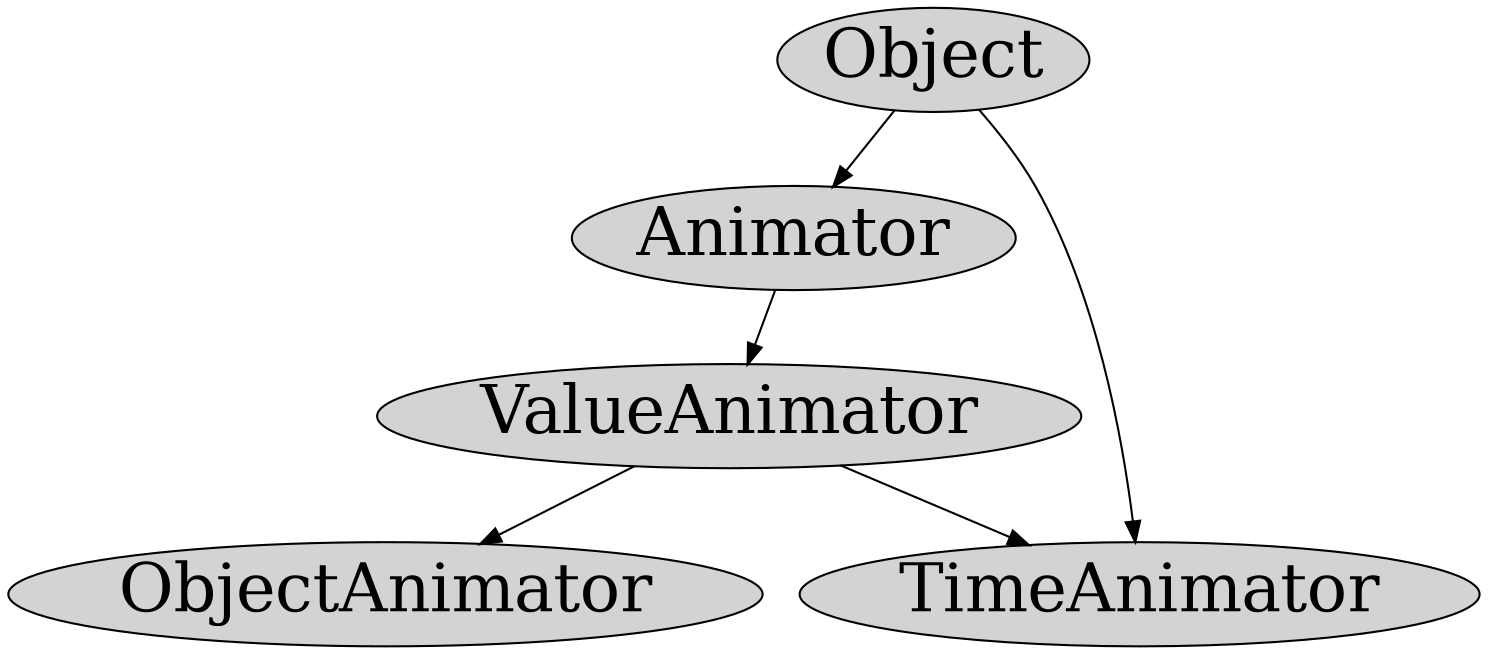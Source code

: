 digraph d {
 node [margin=0  fontsize=32 width=0.5 shape=oval style=filled]
 
 O [label="Object"]
 A [label="Animator"]
 B [label="ValueAnimator"]
 C [label="ObjectAnimator"]
 D [label="TimeAnimator"]
 
 O -> A 
 A -> B 
 B -> C 
 B -> D 
 O -> D 
}
